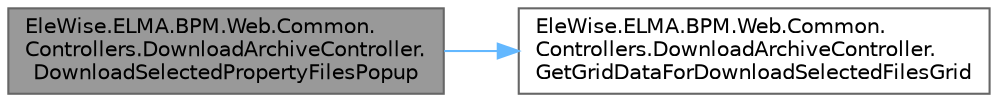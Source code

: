 digraph "EleWise.ELMA.BPM.Web.Common.Controllers.DownloadArchiveController.DownloadSelectedPropertyFilesPopup"
{
 // LATEX_PDF_SIZE
  bgcolor="transparent";
  edge [fontname=Helvetica,fontsize=10,labelfontname=Helvetica,labelfontsize=10];
  node [fontname=Helvetica,fontsize=10,shape=box,height=0.2,width=0.4];
  rankdir="LR";
  Node1 [id="Node000001",label="EleWise.ELMA.BPM.Web.Common.\lControllers.DownloadArchiveController.\lDownloadSelectedPropertyFilesPopup",height=0.2,width=0.4,color="gray40", fillcolor="grey60", style="filled", fontcolor="black",tooltip="Отрисовка формы для выбора скачиваемых файлов для свойств"];
  Node1 -> Node2 [id="edge1_Node000001_Node000002",color="steelblue1",style="solid",tooltip=" "];
  Node2 [id="Node000002",label="EleWise.ELMA.BPM.Web.Common.\lControllers.DownloadArchiveController.\lGetGridDataForDownloadSelectedFilesGrid",height=0.2,width=0.4,color="grey40", fillcolor="white", style="filled",URL="$class_ele_wise_1_1_e_l_m_a_1_1_b_p_m_1_1_web_1_1_common_1_1_controllers_1_1_download_archive_controller.html#ac33d98c5e3449d446b6a4b213412e52c",tooltip="Получить данные для таблицы загрузки вложений"];
}
